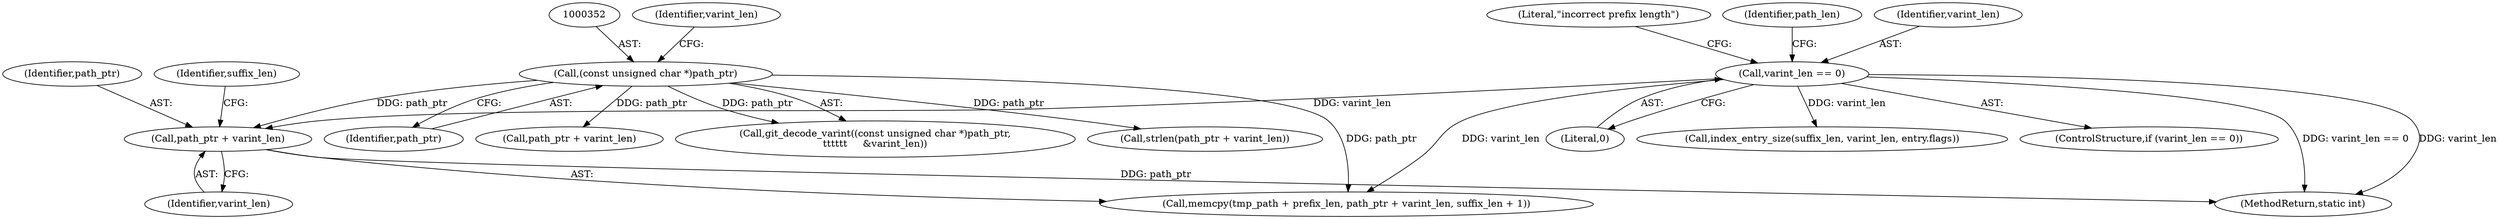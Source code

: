 digraph "0_libgit2_3207ddb0103543da8ad2139ec6539f590f9900c1@pointer" {
"1000406" [label="(Call,path_ptr + varint_len)"];
"1000351" [label="(Call,(const unsigned char *)path_ptr)"];
"1000376" [label="(Call,varint_len == 0)"];
"1000407" [label="(Identifier,path_ptr)"];
"1000355" [label="(Identifier,varint_len)"];
"1000370" [label="(Call,strlen(path_ptr + varint_len))"];
"1000410" [label="(Identifier,suffix_len)"];
"1000350" [label="(Call,git_decode_varint((const unsigned char *)path_ptr,\n\t\t\t\t\t\t     &varint_len))"];
"1000353" [label="(Identifier,path_ptr)"];
"1000378" [label="(Literal,0)"];
"1000408" [label="(Identifier,varint_len)"];
"1000381" [label="(Literal,\"incorrect prefix length\")"];
"1000406" [label="(Call,path_ptr + varint_len)"];
"1000371" [label="(Call,path_ptr + varint_len)"];
"1000463" [label="(MethodReturn,static int)"];
"1000414" [label="(Call,index_entry_size(suffix_len, varint_len, entry.flags))"];
"1000375" [label="(ControlStructure,if (varint_len == 0))"];
"1000351" [label="(Call,(const unsigned char *)path_ptr)"];
"1000384" [label="(Identifier,path_len)"];
"1000402" [label="(Call,memcpy(tmp_path + prefix_len, path_ptr + varint_len, suffix_len + 1))"];
"1000376" [label="(Call,varint_len == 0)"];
"1000377" [label="(Identifier,varint_len)"];
"1000406" -> "1000402"  [label="AST: "];
"1000406" -> "1000408"  [label="CFG: "];
"1000407" -> "1000406"  [label="AST: "];
"1000408" -> "1000406"  [label="AST: "];
"1000410" -> "1000406"  [label="CFG: "];
"1000406" -> "1000463"  [label="DDG: path_ptr"];
"1000351" -> "1000406"  [label="DDG: path_ptr"];
"1000376" -> "1000406"  [label="DDG: varint_len"];
"1000351" -> "1000350"  [label="AST: "];
"1000351" -> "1000353"  [label="CFG: "];
"1000352" -> "1000351"  [label="AST: "];
"1000353" -> "1000351"  [label="AST: "];
"1000355" -> "1000351"  [label="CFG: "];
"1000351" -> "1000350"  [label="DDG: path_ptr"];
"1000351" -> "1000370"  [label="DDG: path_ptr"];
"1000351" -> "1000371"  [label="DDG: path_ptr"];
"1000351" -> "1000402"  [label="DDG: path_ptr"];
"1000376" -> "1000375"  [label="AST: "];
"1000376" -> "1000378"  [label="CFG: "];
"1000377" -> "1000376"  [label="AST: "];
"1000378" -> "1000376"  [label="AST: "];
"1000381" -> "1000376"  [label="CFG: "];
"1000384" -> "1000376"  [label="CFG: "];
"1000376" -> "1000463"  [label="DDG: varint_len == 0"];
"1000376" -> "1000463"  [label="DDG: varint_len"];
"1000376" -> "1000402"  [label="DDG: varint_len"];
"1000376" -> "1000414"  [label="DDG: varint_len"];
}
